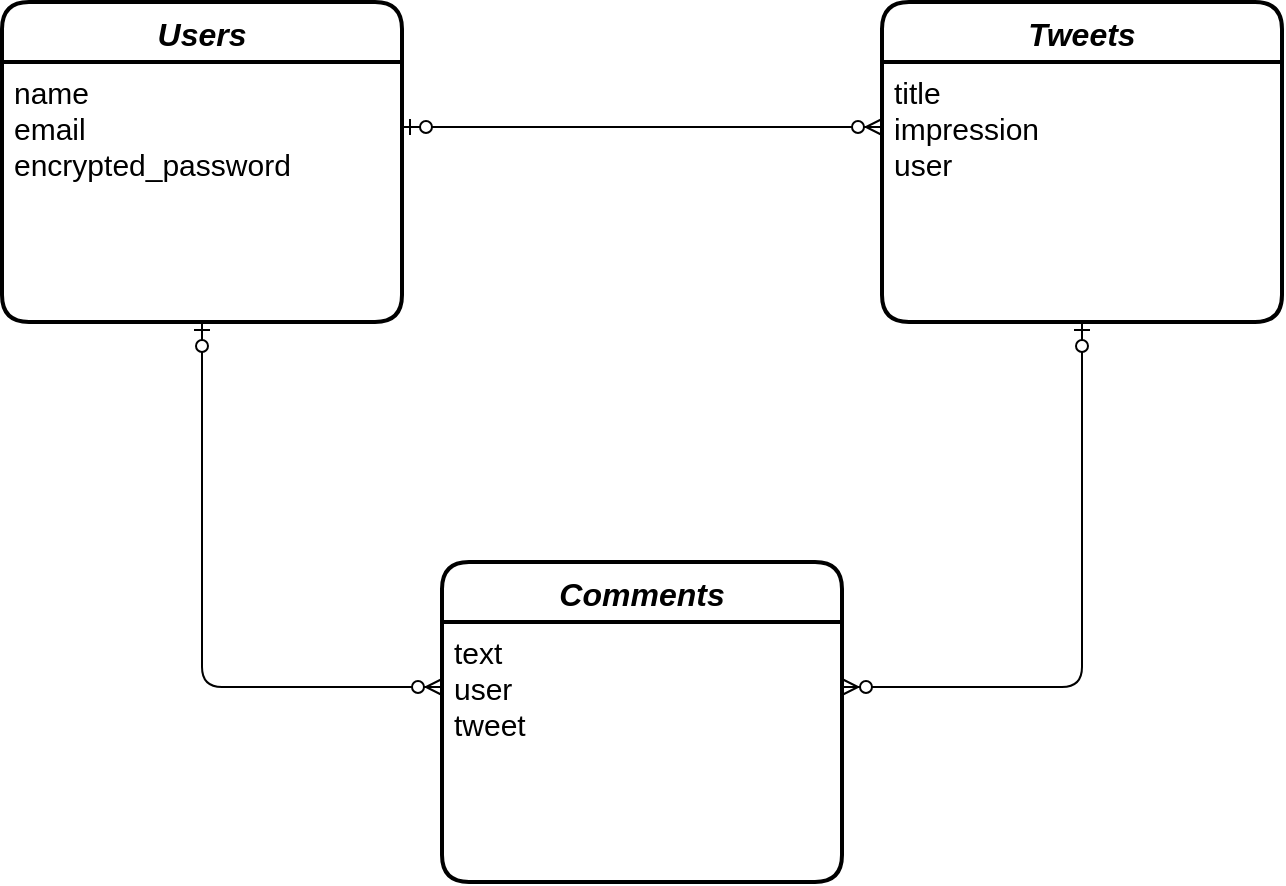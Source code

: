 <mxfile>
    <diagram id="Pw1qoeC2iM9CCOahGted" name="ページ1">
        <mxGraphModel dx="1208" dy="744" grid="1" gridSize="10" guides="1" tooltips="1" connect="1" arrows="1" fold="1" page="0" pageScale="1" pageWidth="850" pageHeight="1100" math="0" shadow="0">
            <root>
                <mxCell id="0"/>
                <mxCell id="1" parent="0"/>
                <mxCell id="2" value="Users" style="swimlane;childLayout=stackLayout;horizontal=1;startSize=30;horizontalStack=0;rounded=1;fontSize=16;fontStyle=3;strokeWidth=2;resizeParent=0;resizeLast=1;shadow=0;dashed=0;align=center;" parent="1" vertex="1">
                    <mxGeometry x="120" y="80" width="200" height="160" as="geometry"/>
                </mxCell>
                <mxCell id="3" value="name&#10;email&#10;encrypted_password&#10;" style="align=left;strokeColor=none;fillColor=none;spacingLeft=4;fontSize=15;verticalAlign=top;resizable=0;rotatable=0;part=1;" parent="2" vertex="1">
                    <mxGeometry y="30" width="200" height="130" as="geometry"/>
                </mxCell>
                <mxCell id="6" value="Tweets" style="swimlane;childLayout=stackLayout;horizontal=1;startSize=30;horizontalStack=0;rounded=1;fontSize=16;fontStyle=3;strokeWidth=2;resizeParent=0;resizeLast=1;shadow=0;dashed=0;align=center;" parent="1" vertex="1">
                    <mxGeometry x="560" y="80" width="200" height="160" as="geometry"/>
                </mxCell>
                <mxCell id="7" value="title&#10;impression&#10;user" style="align=left;strokeColor=none;fillColor=none;spacingLeft=4;fontSize=15;verticalAlign=top;resizable=0;rotatable=0;part=1;" parent="6" vertex="1">
                    <mxGeometry y="30" width="200" height="130" as="geometry"/>
                </mxCell>
                <mxCell id="15" value="Comments" style="swimlane;childLayout=stackLayout;horizontal=1;startSize=30;horizontalStack=0;rounded=1;fontSize=16;fontStyle=3;strokeWidth=2;resizeParent=0;resizeLast=1;shadow=0;dashed=0;align=center;" parent="1" vertex="1">
                    <mxGeometry x="340" y="360" width="200" height="160" as="geometry"/>
                </mxCell>
                <mxCell id="16" value="text&#10;user&#10;tweet" style="align=left;strokeColor=none;fillColor=none;spacingLeft=4;fontSize=15;verticalAlign=top;resizable=0;rotatable=0;part=1;" parent="15" vertex="1">
                    <mxGeometry y="30" width="200" height="130" as="geometry"/>
                </mxCell>
                <mxCell id="26" value="" style="edgeStyle=orthogonalEdgeStyle;fontSize=12;html=1;endArrow=ERzeroToMany;startArrow=ERzeroToOne;exitX=0.5;exitY=1;exitDx=0;exitDy=0;entryX=0;entryY=0.25;entryDx=0;entryDy=0;" edge="1" parent="1" source="3" target="16">
                    <mxGeometry width="100" height="100" relative="1" as="geometry">
                        <mxPoint x="390" y="440" as="sourcePoint"/>
                        <mxPoint x="230" y="610" as="targetPoint"/>
                    </mxGeometry>
                </mxCell>
                <mxCell id="27" value="" style="edgeStyle=orthogonalEdgeStyle;fontSize=12;html=1;endArrow=ERzeroToMany;startArrow=ERzeroToOne;entryX=1;entryY=0.25;entryDx=0;entryDy=0;exitX=0.5;exitY=1;exitDx=0;exitDy=0;" edge="1" parent="1" source="7" target="16">
                    <mxGeometry width="100" height="100" relative="1" as="geometry">
                        <mxPoint x="390" y="440" as="sourcePoint"/>
                        <mxPoint x="490" y="340" as="targetPoint"/>
                    </mxGeometry>
                </mxCell>
                <mxCell id="28" value="" style="edgeStyle=entityRelationEdgeStyle;fontSize=12;html=1;endArrow=ERzeroToMany;startArrow=ERzeroToOne;exitX=1;exitY=0.25;exitDx=0;exitDy=0;entryX=0;entryY=0.25;entryDx=0;entryDy=0;" edge="1" parent="1" source="3" target="7">
                    <mxGeometry width="100" height="100" relative="1" as="geometry">
                        <mxPoint x="340" y="150" as="sourcePoint"/>
                        <mxPoint x="440" y="50" as="targetPoint"/>
                    </mxGeometry>
                </mxCell>
            </root>
        </mxGraphModel>
    </diagram>
</mxfile>